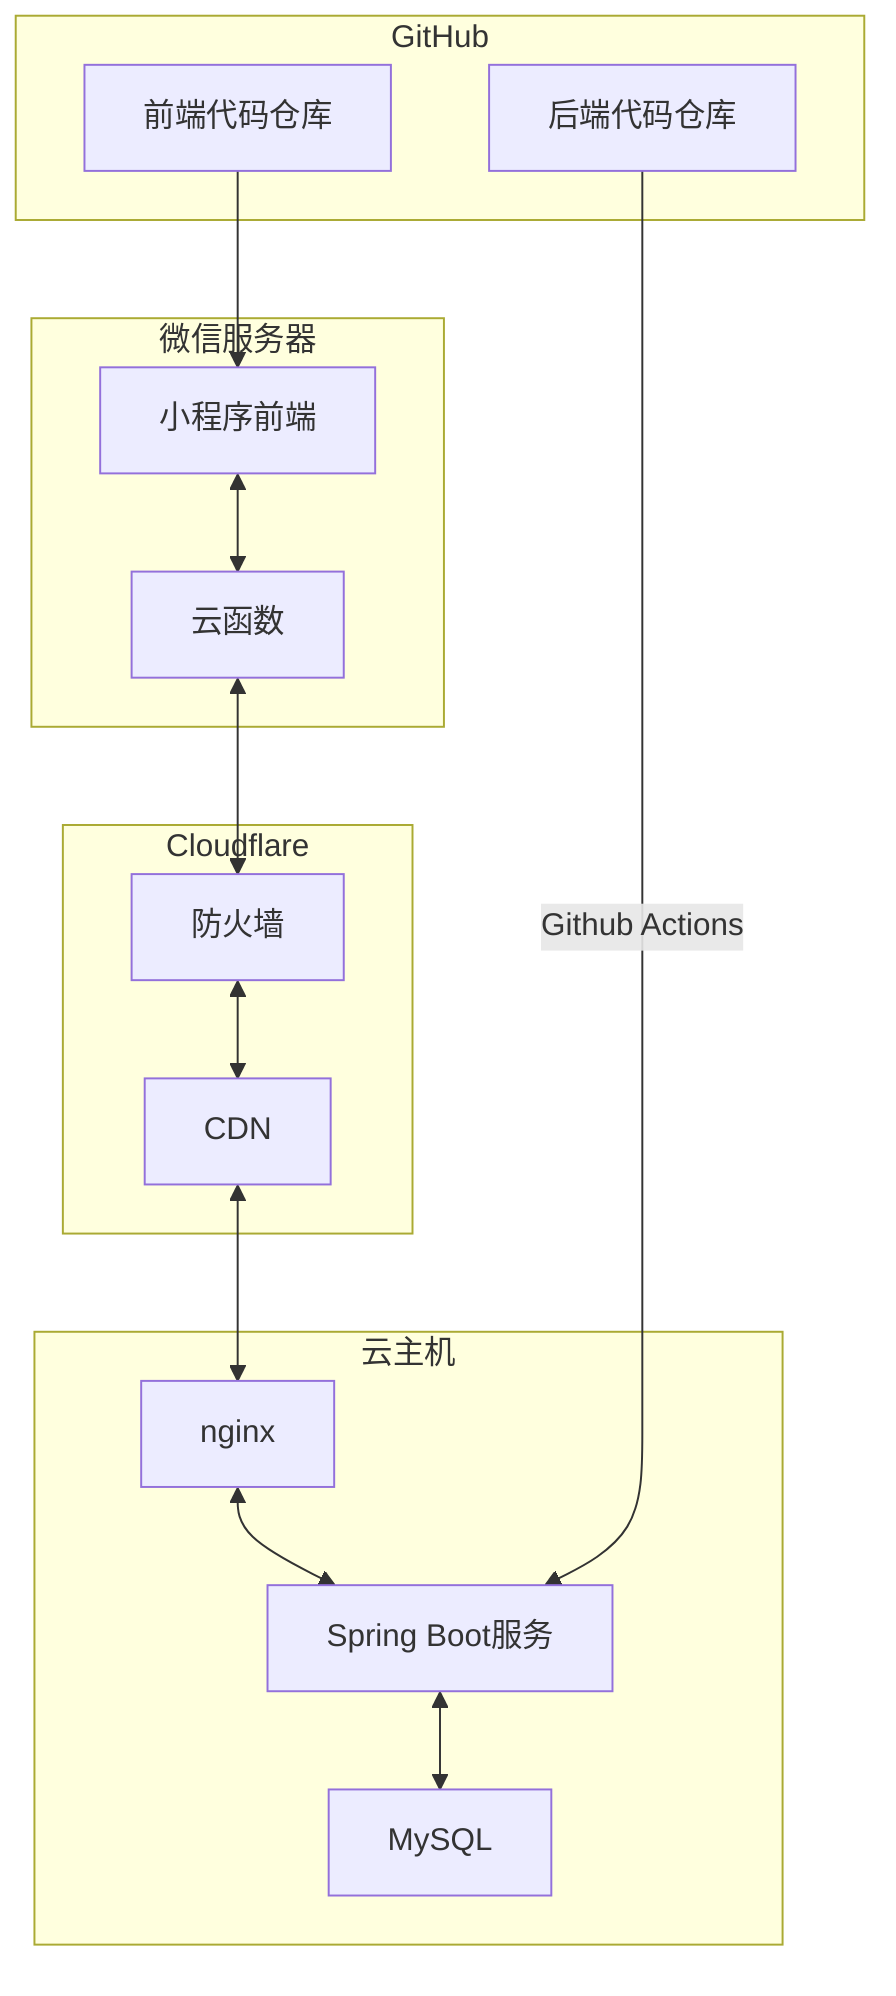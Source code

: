 graph TD
    subgraph GitHub
        A1[前端代码仓库] 
        A2[后端代码仓库]
    end
    
    subgraph 微信服务器
        B[小程序前端] <--> C[云函数]
    end

    subgraph Cloudflare
       G[防火墙] <-->  F[CDN]
    end

    subgraph 云主机
        H[nginx] <-->D[Spring Boot服务] <--> E[MySQL]
    end

    A1 --> B

    A2 --> | Github Actions | D

    C <--> G

    F<-->H